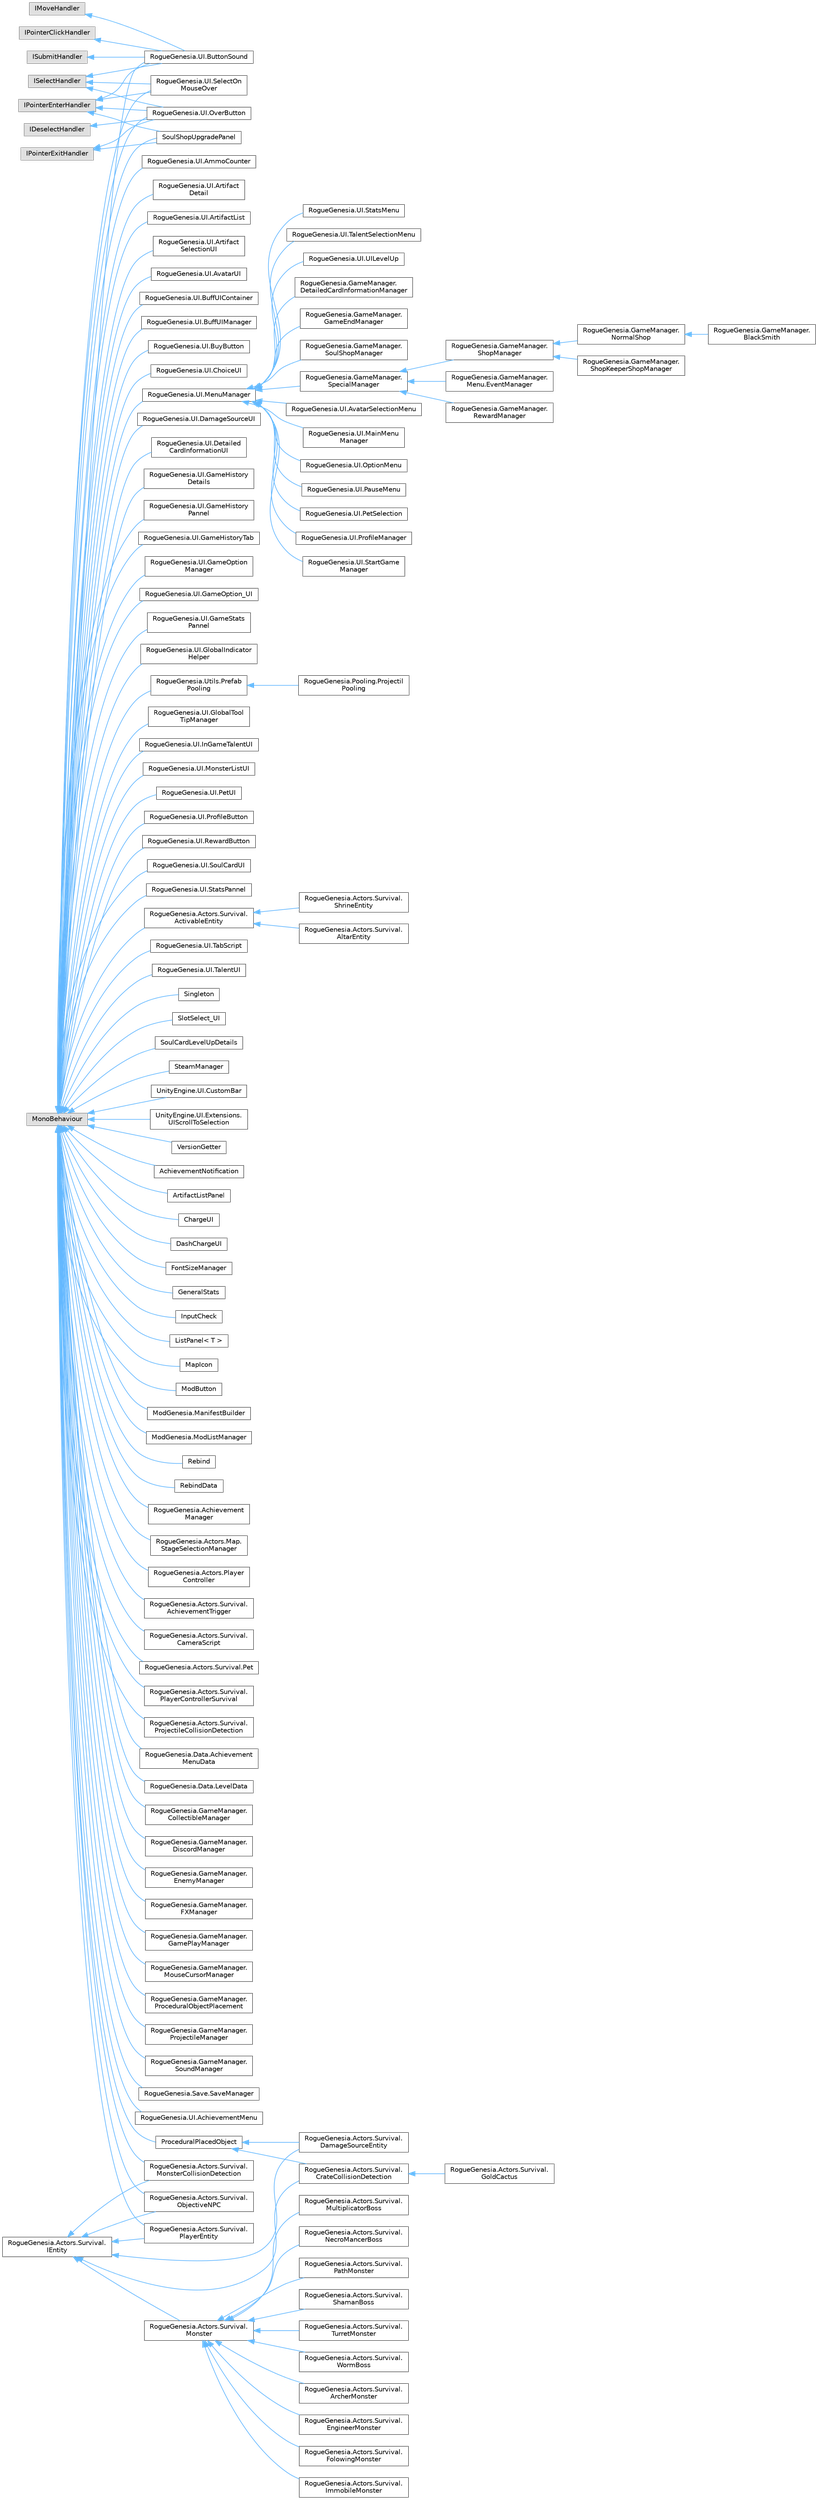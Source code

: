 digraph "Graphical Class Hierarchy"
{
 // LATEX_PDF_SIZE
  bgcolor="transparent";
  edge [fontname=Helvetica,fontsize=10,labelfontname=Helvetica,labelfontsize=10];
  node [fontname=Helvetica,fontsize=10,shape=box,height=0.2,width=0.4];
  rankdir="LR";
  Node0 [label="IDeselectHandler",height=0.2,width=0.4,color="grey60", fillcolor="#E0E0E0", style="filled",tooltip=" "];
  Node0 -> Node1 [dir="back",color="steelblue1",style="solid"];
  Node1 [label="RogueGenesia.UI.OverButton",height=0.2,width=0.4,color="grey40", fillcolor="white", style="filled",URL="$class_rogue_genesia_1_1_u_i_1_1_over_button.html",tooltip=" "];
  Node24 [label="RogueGenesia.Actors.Survival.\lIEntity",height=0.2,width=0.4,color="grey40", fillcolor="white", style="filled",URL="$interface_rogue_genesia_1_1_actors_1_1_survival_1_1_i_entity.html",tooltip=" "];
  Node24 -> Node22 [dir="back",color="steelblue1",style="solid"];
  Node22 [label="RogueGenesia.Actors.Survival.\lCrateCollisionDetection",height=0.2,width=0.4,color="grey40", fillcolor="white", style="filled",URL="$class_rogue_genesia_1_1_actors_1_1_survival_1_1_crate_collision_detection.html",tooltip=" "];
  Node22 -> Node23 [dir="back",color="steelblue1",style="solid"];
  Node23 [label="RogueGenesia.Actors.Survival.\lGoldCactus",height=0.2,width=0.4,color="grey40", fillcolor="white", style="filled",URL="$class_rogue_genesia_1_1_actors_1_1_survival_1_1_gold_cactus.html",tooltip=" "];
  Node24 -> Node25 [dir="back",color="steelblue1",style="solid"];
  Node25 [label="RogueGenesia.Actors.Survival.\lDamageSourceEntity",height=0.2,width=0.4,color="grey40", fillcolor="white", style="filled",URL="$class_rogue_genesia_1_1_actors_1_1_survival_1_1_damage_source_entity.html",tooltip=" "];
  Node24 -> Node26 [dir="back",color="steelblue1",style="solid"];
  Node26 [label="RogueGenesia.Actors.Survival.\lMonster",height=0.2,width=0.4,color="grey40", fillcolor="white", style="filled",URL="$class_rogue_genesia_1_1_actors_1_1_survival_1_1_monster.html",tooltip=" "];
  Node26 -> Node27 [dir="back",color="steelblue1",style="solid"];
  Node27 [label="RogueGenesia.Actors.Survival.\lArcherMonster",height=0.2,width=0.4,color="grey40", fillcolor="white", style="filled",URL="$class_rogue_genesia_1_1_actors_1_1_survival_1_1_archer_monster.html",tooltip=" "];
  Node26 -> Node28 [dir="back",color="steelblue1",style="solid"];
  Node28 [label="RogueGenesia.Actors.Survival.\lEngineerMonster",height=0.2,width=0.4,color="grey40", fillcolor="white", style="filled",URL="$class_rogue_genesia_1_1_actors_1_1_survival_1_1_engineer_monster.html",tooltip=" "];
  Node26 -> Node29 [dir="back",color="steelblue1",style="solid"];
  Node29 [label="RogueGenesia.Actors.Survival.\lFolowingMonster",height=0.2,width=0.4,color="grey40", fillcolor="white", style="filled",URL="$class_rogue_genesia_1_1_actors_1_1_survival_1_1_folowing_monster.html",tooltip=" "];
  Node26 -> Node30 [dir="back",color="steelblue1",style="solid"];
  Node30 [label="RogueGenesia.Actors.Survival.\lImmobileMonster",height=0.2,width=0.4,color="grey40", fillcolor="white", style="filled",URL="$class_rogue_genesia_1_1_actors_1_1_survival_1_1_immobile_monster.html",tooltip=" "];
  Node26 -> Node31 [dir="back",color="steelblue1",style="solid"];
  Node31 [label="RogueGenesia.Actors.Survival.\lMultiplicatorBoss",height=0.2,width=0.4,color="grey40", fillcolor="white", style="filled",URL="$class_rogue_genesia_1_1_actors_1_1_survival_1_1_multiplicator_boss.html",tooltip=" "];
  Node26 -> Node32 [dir="back",color="steelblue1",style="solid"];
  Node32 [label="RogueGenesia.Actors.Survival.\lNecroMancerBoss",height=0.2,width=0.4,color="grey40", fillcolor="white", style="filled",URL="$class_rogue_genesia_1_1_actors_1_1_survival_1_1_necro_mancer_boss.html",tooltip=" "];
  Node26 -> Node33 [dir="back",color="steelblue1",style="solid"];
  Node33 [label="RogueGenesia.Actors.Survival.\lPathMonster",height=0.2,width=0.4,color="grey40", fillcolor="white", style="filled",URL="$class_rogue_genesia_1_1_actors_1_1_survival_1_1_path_monster.html",tooltip=" "];
  Node26 -> Node34 [dir="back",color="steelblue1",style="solid"];
  Node34 [label="RogueGenesia.Actors.Survival.\lShamanBoss",height=0.2,width=0.4,color="grey40", fillcolor="white", style="filled",URL="$class_rogue_genesia_1_1_actors_1_1_survival_1_1_shaman_boss.html",tooltip=" "];
  Node26 -> Node35 [dir="back",color="steelblue1",style="solid"];
  Node35 [label="RogueGenesia.Actors.Survival.\lTurretMonster",height=0.2,width=0.4,color="grey40", fillcolor="white", style="filled",URL="$class_rogue_genesia_1_1_actors_1_1_survival_1_1_turret_monster.html",tooltip=" "];
  Node26 -> Node36 [dir="back",color="steelblue1",style="solid"];
  Node36 [label="RogueGenesia.Actors.Survival.\lWormBoss",height=0.2,width=0.4,color="grey40", fillcolor="white", style="filled",URL="$class_rogue_genesia_1_1_actors_1_1_survival_1_1_worm_boss.html",tooltip=" "];
  Node24 -> Node37 [dir="back",color="steelblue1",style="solid"];
  Node37 [label="RogueGenesia.Actors.Survival.\lMonsterCollisionDetection",height=0.2,width=0.4,color="grey40", fillcolor="white", style="filled",URL="$class_rogue_genesia_1_1_actors_1_1_survival_1_1_monster_collision_detection.html",tooltip=" "];
  Node24 -> Node38 [dir="back",color="steelblue1",style="solid"];
  Node38 [label="RogueGenesia.Actors.Survival.\lObjectiveNPC",height=0.2,width=0.4,color="grey40", fillcolor="white", style="filled",URL="$class_rogue_genesia_1_1_actors_1_1_survival_1_1_objective_n_p_c.html",tooltip=" "];
  Node24 -> Node39 [dir="back",color="steelblue1",style="solid"];
  Node39 [label="RogueGenesia.Actors.Survival.\lPlayerEntity",height=0.2,width=0.4,color="grey40", fillcolor="white", style="filled",URL="$class_rogue_genesia_1_1_actors_1_1_survival_1_1_player_entity.html",tooltip=" "];
  Node4 [label="IMoveHandler",height=0.2,width=0.4,color="grey60", fillcolor="#E0E0E0", style="filled",tooltip=" "];
  Node4 -> Node3 [dir="back",color="steelblue1",style="solid"];
  Node3 [label="RogueGenesia.UI.ButtonSound",height=0.2,width=0.4,color="grey40", fillcolor="white", style="filled",URL="$class_rogue_genesia_1_1_u_i_1_1_button_sound.html",tooltip=" "];
  Node5 [label="IPointerClickHandler",height=0.2,width=0.4,color="grey60", fillcolor="#E0E0E0", style="filled",tooltip=" "];
  Node5 -> Node3 [dir="back",color="steelblue1",style="solid"];
  Node2 [label="IPointerEnterHandler",height=0.2,width=0.4,color="grey60", fillcolor="#E0E0E0", style="filled",tooltip=" "];
  Node2 -> Node3 [dir="back",color="steelblue1",style="solid"];
  Node2 -> Node1 [dir="back",color="steelblue1",style="solid"];
  Node2 -> Node7 [dir="back",color="steelblue1",style="solid"];
  Node7 [label="RogueGenesia.UI.SelectOn\lMouseOver",height=0.2,width=0.4,color="grey40", fillcolor="white", style="filled",URL="$class_rogue_genesia_1_1_u_i_1_1_select_on_mouse_over.html",tooltip=" "];
  Node2 -> Node120 [dir="back",color="steelblue1",style="solid"];
  Node120 [label="SoulShopUpgradePanel",height=0.2,width=0.4,color="grey40", fillcolor="white", style="filled",URL="$class_soul_shop_upgrade_panel.html",tooltip=" "];
  Node121 [label="IPointerExitHandler",height=0.2,width=0.4,color="grey60", fillcolor="#E0E0E0", style="filled",tooltip=" "];
  Node121 -> Node1 [dir="back",color="steelblue1",style="solid"];
  Node121 -> Node120 [dir="back",color="steelblue1",style="solid"];
  Node6 [label="ISelectHandler",height=0.2,width=0.4,color="grey60", fillcolor="#E0E0E0", style="filled",tooltip=" "];
  Node6 -> Node3 [dir="back",color="steelblue1",style="solid"];
  Node6 -> Node1 [dir="back",color="steelblue1",style="solid"];
  Node6 -> Node7 [dir="back",color="steelblue1",style="solid"];
  Node126 [label="ISubmitHandler",height=0.2,width=0.4,color="grey60", fillcolor="#E0E0E0", style="filled",tooltip=" "];
  Node126 -> Node3 [dir="back",color="steelblue1",style="solid"];
  Node8 [label="MonoBehaviour",height=0.2,width=0.4,color="grey60", fillcolor="#E0E0E0", style="filled",tooltip=" "];
  Node8 -> Node9 [dir="back",color="steelblue1",style="solid"];
  Node9 [label="AchievementNotification",height=0.2,width=0.4,color="grey40", fillcolor="white", style="filled",URL="$class_achievement_notification.html",tooltip=" "];
  Node8 -> Node10 [dir="back",color="steelblue1",style="solid"];
  Node10 [label="ArtifactListPanel",height=0.2,width=0.4,color="grey40", fillcolor="white", style="filled",URL="$class_artifact_list_panel.html",tooltip=" "];
  Node8 -> Node11 [dir="back",color="steelblue1",style="solid"];
  Node11 [label="ChargeUI",height=0.2,width=0.4,color="grey40", fillcolor="white", style="filled",URL="$class_charge_u_i.html",tooltip=" "];
  Node8 -> Node12 [dir="back",color="steelblue1",style="solid"];
  Node12 [label="DashChargeUI",height=0.2,width=0.4,color="grey40", fillcolor="white", style="filled",URL="$class_dash_charge_u_i.html",tooltip=" "];
  Node8 -> Node13 [dir="back",color="steelblue1",style="solid"];
  Node13 [label="FontSizeManager",height=0.2,width=0.4,color="grey40", fillcolor="white", style="filled",URL="$class_font_size_manager.html",tooltip=" "];
  Node8 -> Node14 [dir="back",color="steelblue1",style="solid"];
  Node14 [label="GeneralStats",height=0.2,width=0.4,color="grey40", fillcolor="white", style="filled",URL="$class_general_stats.html",tooltip=" "];
  Node8 -> Node15 [dir="back",color="steelblue1",style="solid"];
  Node15 [label="InputCheck",height=0.2,width=0.4,color="grey40", fillcolor="white", style="filled",URL="$class_input_check.html",tooltip=" "];
  Node8 -> Node16 [dir="back",color="steelblue1",style="solid"];
  Node16 [label="ListPanel\< T \>",height=0.2,width=0.4,color="grey40", fillcolor="white", style="filled",URL="$class_list_panel.html",tooltip=" "];
  Node8 -> Node17 [dir="back",color="steelblue1",style="solid"];
  Node17 [label="MapIcon",height=0.2,width=0.4,color="grey40", fillcolor="white", style="filled",URL="$class_map_icon.html",tooltip=" "];
  Node8 -> Node18 [dir="back",color="steelblue1",style="solid"];
  Node18 [label="ModButton",height=0.2,width=0.4,color="grey40", fillcolor="white", style="filled",URL="$class_mod_button.html",tooltip=" "];
  Node8 -> Node19 [dir="back",color="steelblue1",style="solid"];
  Node19 [label="ModGenesia.ManifestBuilder",height=0.2,width=0.4,color="grey40", fillcolor="white", style="filled",URL="$class_mod_genesia_1_1_manifest_builder.html",tooltip=" "];
  Node8 -> Node20 [dir="back",color="steelblue1",style="solid"];
  Node20 [label="ModGenesia.ModListManager",height=0.2,width=0.4,color="grey40", fillcolor="white", style="filled",URL="$class_mod_genesia_1_1_mod_list_manager.html",tooltip=" "];
  Node8 -> Node21 [dir="back",color="steelblue1",style="solid"];
  Node21 [label="ProceduralPlacedObject",height=0.2,width=0.4,color="grey40", fillcolor="white", style="filled",URL="$class_procedural_placed_object.html",tooltip=" "];
  Node21 -> Node22 [dir="back",color="steelblue1",style="solid"];
  Node21 -> Node25 [dir="back",color="steelblue1",style="solid"];
  Node8 -> Node40 [dir="back",color="steelblue1",style="solid"];
  Node40 [label="Rebind",height=0.2,width=0.4,color="grey40", fillcolor="white", style="filled",URL="$class_rebind.html",tooltip=" "];
  Node8 -> Node41 [dir="back",color="steelblue1",style="solid"];
  Node41 [label="RebindData",height=0.2,width=0.4,color="grey40", fillcolor="white", style="filled",URL="$class_rebind_data.html",tooltip=" "];
  Node8 -> Node42 [dir="back",color="steelblue1",style="solid"];
  Node42 [label="RogueGenesia.Achievement\lManager",height=0.2,width=0.4,color="grey40", fillcolor="white", style="filled",URL="$class_rogue_genesia_1_1_achievement_manager.html",tooltip=" "];
  Node8 -> Node43 [dir="back",color="steelblue1",style="solid"];
  Node43 [label="RogueGenesia.Actors.Map.\lStageSelectionManager",height=0.2,width=0.4,color="grey40", fillcolor="white", style="filled",URL="$class_rogue_genesia_1_1_actors_1_1_map_1_1_stage_selection_manager.html",tooltip=" "];
  Node8 -> Node44 [dir="back",color="steelblue1",style="solid"];
  Node44 [label="RogueGenesia.Actors.Player\lController",height=0.2,width=0.4,color="grey40", fillcolor="white", style="filled",URL="$class_rogue_genesia_1_1_actors_1_1_player_controller.html",tooltip=" "];
  Node8 -> Node45 [dir="back",color="steelblue1",style="solid"];
  Node45 [label="RogueGenesia.Actors.Survival.\lAchievementTrigger",height=0.2,width=0.4,color="grey40", fillcolor="white", style="filled",URL="$class_rogue_genesia_1_1_actors_1_1_survival_1_1_achievement_trigger.html",tooltip=" "];
  Node8 -> Node46 [dir="back",color="steelblue1",style="solid"];
  Node46 [label="RogueGenesia.Actors.Survival.\lActivableEntity",height=0.2,width=0.4,color="grey40", fillcolor="white", style="filled",URL="$class_rogue_genesia_1_1_actors_1_1_survival_1_1_activable_entity.html",tooltip=" "];
  Node46 -> Node47 [dir="back",color="steelblue1",style="solid"];
  Node47 [label="RogueGenesia.Actors.Survival.\lAltarEntity",height=0.2,width=0.4,color="grey40", fillcolor="white", style="filled",URL="$class_rogue_genesia_1_1_actors_1_1_survival_1_1_altar_entity.html",tooltip=" "];
  Node46 -> Node48 [dir="back",color="steelblue1",style="solid"];
  Node48 [label="RogueGenesia.Actors.Survival.\lShrineEntity",height=0.2,width=0.4,color="grey40", fillcolor="white", style="filled",URL="$class_rogue_genesia_1_1_actors_1_1_survival_1_1_shrine_entity.html",tooltip=" "];
  Node8 -> Node49 [dir="back",color="steelblue1",style="solid"];
  Node49 [label="RogueGenesia.Actors.Survival.\lCameraScript",height=0.2,width=0.4,color="grey40", fillcolor="white", style="filled",URL="$class_rogue_genesia_1_1_actors_1_1_survival_1_1_camera_script.html",tooltip=" "];
  Node8 -> Node37 [dir="back",color="steelblue1",style="solid"];
  Node8 -> Node38 [dir="back",color="steelblue1",style="solid"];
  Node8 -> Node50 [dir="back",color="steelblue1",style="solid"];
  Node50 [label="RogueGenesia.Actors.Survival.Pet",height=0.2,width=0.4,color="grey40", fillcolor="white", style="filled",URL="$class_rogue_genesia_1_1_actors_1_1_survival_1_1_pet.html",tooltip=" "];
  Node8 -> Node51 [dir="back",color="steelblue1",style="solid"];
  Node51 [label="RogueGenesia.Actors.Survival.\lPlayerControllerSurvival",height=0.2,width=0.4,color="grey40", fillcolor="white", style="filled",URL="$class_rogue_genesia_1_1_actors_1_1_survival_1_1_player_controller_survival.html",tooltip=" "];
  Node8 -> Node39 [dir="back",color="steelblue1",style="solid"];
  Node8 -> Node52 [dir="back",color="steelblue1",style="solid"];
  Node52 [label="RogueGenesia.Actors.Survival.\lProjectileCollisionDetection",height=0.2,width=0.4,color="grey40", fillcolor="white", style="filled",URL="$class_rogue_genesia_1_1_actors_1_1_survival_1_1_projectile_collision_detection.html",tooltip=" "];
  Node8 -> Node53 [dir="back",color="steelblue1",style="solid"];
  Node53 [label="RogueGenesia.Data.Achievement\lMenuData",height=0.2,width=0.4,color="grey40", fillcolor="white", style="filled",URL="$class_rogue_genesia_1_1_data_1_1_achievement_menu_data.html",tooltip=" "];
  Node8 -> Node54 [dir="back",color="steelblue1",style="solid"];
  Node54 [label="RogueGenesia.Data.LevelData",height=0.2,width=0.4,color="grey40", fillcolor="white", style="filled",URL="$class_rogue_genesia_1_1_data_1_1_level_data.html",tooltip=" "];
  Node8 -> Node55 [dir="back",color="steelblue1",style="solid"];
  Node55 [label="RogueGenesia.GameManager.\lCollectibleManager",height=0.2,width=0.4,color="grey40", fillcolor="white", style="filled",URL="$class_rogue_genesia_1_1_game_manager_1_1_collectible_manager.html",tooltip=" "];
  Node8 -> Node56 [dir="back",color="steelblue1",style="solid"];
  Node56 [label="RogueGenesia.GameManager.\lDiscordManager",height=0.2,width=0.4,color="grey40", fillcolor="white", style="filled",URL="$class_rogue_genesia_1_1_game_manager_1_1_discord_manager.html",tooltip=" "];
  Node8 -> Node57 [dir="back",color="steelblue1",style="solid"];
  Node57 [label="RogueGenesia.GameManager.\lEnemyManager",height=0.2,width=0.4,color="grey40", fillcolor="white", style="filled",URL="$class_rogue_genesia_1_1_game_manager_1_1_enemy_manager.html",tooltip=" "];
  Node8 -> Node58 [dir="back",color="steelblue1",style="solid"];
  Node58 [label="RogueGenesia.GameManager.\lFXManager",height=0.2,width=0.4,color="grey40", fillcolor="white", style="filled",URL="$class_rogue_genesia_1_1_game_manager_1_1_f_x_manager.html",tooltip=" "];
  Node8 -> Node59 [dir="back",color="steelblue1",style="solid"];
  Node59 [label="RogueGenesia.GameManager.\lGamePlayManager",height=0.2,width=0.4,color="grey40", fillcolor="white", style="filled",URL="$class_rogue_genesia_1_1_game_manager_1_1_game_play_manager.html",tooltip=" "];
  Node8 -> Node60 [dir="back",color="steelblue1",style="solid"];
  Node60 [label="RogueGenesia.GameManager.\lMouseCursorManager",height=0.2,width=0.4,color="grey40", fillcolor="white", style="filled",URL="$class_rogue_genesia_1_1_game_manager_1_1_mouse_cursor_manager.html",tooltip=" "];
  Node8 -> Node61 [dir="back",color="steelblue1",style="solid"];
  Node61 [label="RogueGenesia.GameManager.\lProceduralObjectPlacement",height=0.2,width=0.4,color="grey40", fillcolor="white", style="filled",URL="$class_rogue_genesia_1_1_game_manager_1_1_procedural_object_placement.html",tooltip=" "];
  Node8 -> Node62 [dir="back",color="steelblue1",style="solid"];
  Node62 [label="RogueGenesia.GameManager.\lProjectileManager",height=0.2,width=0.4,color="grey40", fillcolor="white", style="filled",URL="$class_rogue_genesia_1_1_game_manager_1_1_projectile_manager.html",tooltip=" "];
  Node8 -> Node63 [dir="back",color="steelblue1",style="solid"];
  Node63 [label="RogueGenesia.GameManager.\lSoundManager",height=0.2,width=0.4,color="grey40", fillcolor="white", style="filled",URL="$class_rogue_genesia_1_1_game_manager_1_1_sound_manager.html",tooltip=" "];
  Node8 -> Node64 [dir="back",color="steelblue1",style="solid"];
  Node64 [label="RogueGenesia.Save.SaveManager",height=0.2,width=0.4,color="grey40", fillcolor="white", style="filled",URL="$class_rogue_genesia_1_1_save_1_1_save_manager.html",tooltip=" "];
  Node8 -> Node65 [dir="back",color="steelblue1",style="solid"];
  Node65 [label="RogueGenesia.UI.AchievementMenu",height=0.2,width=0.4,color="grey40", fillcolor="white", style="filled",URL="$class_rogue_genesia_1_1_u_i_1_1_achievement_menu.html",tooltip=" "];
  Node8 -> Node66 [dir="back",color="steelblue1",style="solid"];
  Node66 [label="RogueGenesia.UI.AmmoCounter",height=0.2,width=0.4,color="grey40", fillcolor="white", style="filled",URL="$class_rogue_genesia_1_1_u_i_1_1_ammo_counter.html",tooltip=" "];
  Node8 -> Node67 [dir="back",color="steelblue1",style="solid"];
  Node67 [label="RogueGenesia.UI.Artifact\lDetail",height=0.2,width=0.4,color="grey40", fillcolor="white", style="filled",URL="$class_rogue_genesia_1_1_u_i_1_1_artifact_detail.html",tooltip=" "];
  Node8 -> Node68 [dir="back",color="steelblue1",style="solid"];
  Node68 [label="RogueGenesia.UI.ArtifactList",height=0.2,width=0.4,color="grey40", fillcolor="white", style="filled",URL="$class_rogue_genesia_1_1_u_i_1_1_artifact_list.html",tooltip=" "];
  Node8 -> Node69 [dir="back",color="steelblue1",style="solid"];
  Node69 [label="RogueGenesia.UI.Artifact\lSelectionUI",height=0.2,width=0.4,color="grey40", fillcolor="white", style="filled",URL="$class_rogue_genesia_1_1_u_i_1_1_artifact_selection_u_i.html",tooltip=" "];
  Node8 -> Node70 [dir="back",color="steelblue1",style="solid"];
  Node70 [label="RogueGenesia.UI.AvatarUI",height=0.2,width=0.4,color="grey40", fillcolor="white", style="filled",URL="$class_rogue_genesia_1_1_u_i_1_1_avatar_u_i.html",tooltip=" "];
  Node8 -> Node71 [dir="back",color="steelblue1",style="solid"];
  Node71 [label="RogueGenesia.UI.BuffUIContainer",height=0.2,width=0.4,color="grey40", fillcolor="white", style="filled",URL="$class_rogue_genesia_1_1_u_i_1_1_buff_u_i_container.html",tooltip=" "];
  Node8 -> Node72 [dir="back",color="steelblue1",style="solid"];
  Node72 [label="RogueGenesia.UI.BuffUIManager",height=0.2,width=0.4,color="grey40", fillcolor="white", style="filled",URL="$class_rogue_genesia_1_1_u_i_1_1_buff_u_i_manager.html",tooltip=" "];
  Node8 -> Node3 [dir="back",color="steelblue1",style="solid"];
  Node8 -> Node73 [dir="back",color="steelblue1",style="solid"];
  Node73 [label="RogueGenesia.UI.BuyButton",height=0.2,width=0.4,color="grey40", fillcolor="white", style="filled",URL="$class_rogue_genesia_1_1_u_i_1_1_buy_button.html",tooltip=" "];
  Node8 -> Node74 [dir="back",color="steelblue1",style="solid"];
  Node74 [label="RogueGenesia.UI.ChoiceUI",height=0.2,width=0.4,color="grey40", fillcolor="white", style="filled",URL="$class_rogue_genesia_1_1_u_i_1_1_choice_u_i.html",tooltip=" "];
  Node8 -> Node75 [dir="back",color="steelblue1",style="solid"];
  Node75 [label="RogueGenesia.UI.DamageSourceUI",height=0.2,width=0.4,color="grey40", fillcolor="white", style="filled",URL="$class_rogue_genesia_1_1_u_i_1_1_damage_source_u_i.html",tooltip=" "];
  Node8 -> Node76 [dir="back",color="steelblue1",style="solid"];
  Node76 [label="RogueGenesia.UI.Detailed\lCardInformationUI",height=0.2,width=0.4,color="grey40", fillcolor="white", style="filled",URL="$class_rogue_genesia_1_1_u_i_1_1_detailed_card_information_u_i.html",tooltip=" "];
  Node8 -> Node77 [dir="back",color="steelblue1",style="solid"];
  Node77 [label="RogueGenesia.UI.GameHistory\lDetails",height=0.2,width=0.4,color="grey40", fillcolor="white", style="filled",URL="$class_rogue_genesia_1_1_u_i_1_1_game_history_details.html",tooltip=" "];
  Node8 -> Node78 [dir="back",color="steelblue1",style="solid"];
  Node78 [label="RogueGenesia.UI.GameHistory\lPannel",height=0.2,width=0.4,color="grey40", fillcolor="white", style="filled",URL="$class_rogue_genesia_1_1_u_i_1_1_game_history_pannel.html",tooltip=" "];
  Node8 -> Node79 [dir="back",color="steelblue1",style="solid"];
  Node79 [label="RogueGenesia.UI.GameHistoryTab",height=0.2,width=0.4,color="grey40", fillcolor="white", style="filled",URL="$class_rogue_genesia_1_1_u_i_1_1_game_history_tab.html",tooltip=" "];
  Node8 -> Node80 [dir="back",color="steelblue1",style="solid"];
  Node80 [label="RogueGenesia.UI.GameOption\lManager",height=0.2,width=0.4,color="grey40", fillcolor="white", style="filled",URL="$class_rogue_genesia_1_1_u_i_1_1_game_option_manager.html",tooltip=" "];
  Node8 -> Node81 [dir="back",color="steelblue1",style="solid"];
  Node81 [label="RogueGenesia.UI.GameOption_UI",height=0.2,width=0.4,color="grey40", fillcolor="white", style="filled",URL="$class_rogue_genesia_1_1_u_i_1_1_game_option___u_i.html",tooltip=" "];
  Node8 -> Node82 [dir="back",color="steelblue1",style="solid"];
  Node82 [label="RogueGenesia.UI.GameStats\lPannel",height=0.2,width=0.4,color="grey40", fillcolor="white", style="filled",URL="$class_rogue_genesia_1_1_u_i_1_1_game_stats_pannel.html",tooltip=" "];
  Node8 -> Node83 [dir="back",color="steelblue1",style="solid"];
  Node83 [label="RogueGenesia.UI.GlobalIndicator\lHelper",height=0.2,width=0.4,color="grey40", fillcolor="white", style="filled",URL="$class_rogue_genesia_1_1_u_i_1_1_global_indicator_helper.html",tooltip=" "];
  Node8 -> Node84 [dir="back",color="steelblue1",style="solid"];
  Node84 [label="RogueGenesia.UI.GlobalTool\lTipManager",height=0.2,width=0.4,color="grey40", fillcolor="white", style="filled",URL="$class_rogue_genesia_1_1_u_i_1_1_global_tool_tip_manager.html",tooltip=" "];
  Node8 -> Node85 [dir="back",color="steelblue1",style="solid"];
  Node85 [label="RogueGenesia.UI.InGameTalentUI",height=0.2,width=0.4,color="grey40", fillcolor="white", style="filled",URL="$class_rogue_genesia_1_1_u_i_1_1_in_game_talent_u_i.html",tooltip=" "];
  Node8 -> Node86 [dir="back",color="steelblue1",style="solid"];
  Node86 [label="RogueGenesia.UI.MenuManager",height=0.2,width=0.4,color="grey40", fillcolor="white", style="filled",URL="$class_rogue_genesia_1_1_u_i_1_1_menu_manager.html",tooltip=" "];
  Node86 -> Node87 [dir="back",color="steelblue1",style="solid"];
  Node87 [label="RogueGenesia.GameManager.\lDetailedCardInformationManager",height=0.2,width=0.4,color="grey40", fillcolor="white", style="filled",URL="$class_rogue_genesia_1_1_game_manager_1_1_detailed_card_information_manager.html",tooltip=" "];
  Node86 -> Node88 [dir="back",color="steelblue1",style="solid"];
  Node88 [label="RogueGenesia.GameManager.\lGameEndManager",height=0.2,width=0.4,color="grey40", fillcolor="white", style="filled",URL="$class_rogue_genesia_1_1_game_manager_1_1_game_end_manager.html",tooltip=" "];
  Node86 -> Node89 [dir="back",color="steelblue1",style="solid"];
  Node89 [label="RogueGenesia.GameManager.\lSoulShopManager",height=0.2,width=0.4,color="grey40", fillcolor="white", style="filled",URL="$class_rogue_genesia_1_1_game_manager_1_1_soul_shop_manager.html",tooltip=" "];
  Node86 -> Node90 [dir="back",color="steelblue1",style="solid"];
  Node90 [label="RogueGenesia.GameManager.\lSpecialManager",height=0.2,width=0.4,color="grey40", fillcolor="white", style="filled",URL="$class_rogue_genesia_1_1_game_manager_1_1_special_manager.html",tooltip=" "];
  Node90 -> Node91 [dir="back",color="steelblue1",style="solid"];
  Node91 [label="RogueGenesia.GameManager.\lMenu.EventManager",height=0.2,width=0.4,color="grey40", fillcolor="white", style="filled",URL="$class_rogue_genesia_1_1_game_manager_1_1_menu_1_1_event_manager.html",tooltip=" "];
  Node90 -> Node92 [dir="back",color="steelblue1",style="solid"];
  Node92 [label="RogueGenesia.GameManager.\lRewardManager",height=0.2,width=0.4,color="grey40", fillcolor="white", style="filled",URL="$class_rogue_genesia_1_1_game_manager_1_1_reward_manager.html",tooltip=" "];
  Node90 -> Node93 [dir="back",color="steelblue1",style="solid"];
  Node93 [label="RogueGenesia.GameManager.\lShopManager",height=0.2,width=0.4,color="grey40", fillcolor="white", style="filled",URL="$class_rogue_genesia_1_1_game_manager_1_1_shop_manager.html",tooltip=" "];
  Node93 -> Node94 [dir="back",color="steelblue1",style="solid"];
  Node94 [label="RogueGenesia.GameManager.\lNormalShop",height=0.2,width=0.4,color="grey40", fillcolor="white", style="filled",URL="$class_rogue_genesia_1_1_game_manager_1_1_normal_shop.html",tooltip=" "];
  Node94 -> Node95 [dir="back",color="steelblue1",style="solid"];
  Node95 [label="RogueGenesia.GameManager.\lBlackSmith",height=0.2,width=0.4,color="grey40", fillcolor="white", style="filled",URL="$class_rogue_genesia_1_1_game_manager_1_1_black_smith.html",tooltip=" "];
  Node93 -> Node96 [dir="back",color="steelblue1",style="solid"];
  Node96 [label="RogueGenesia.GameManager.\lShopKeeperShopManager",height=0.2,width=0.4,color="grey40", fillcolor="white", style="filled",URL="$class_rogue_genesia_1_1_game_manager_1_1_shop_keeper_shop_manager.html",tooltip=" "];
  Node86 -> Node97 [dir="back",color="steelblue1",style="solid"];
  Node97 [label="RogueGenesia.UI.AvatarSelectionMenu",height=0.2,width=0.4,color="grey40", fillcolor="white", style="filled",URL="$class_rogue_genesia_1_1_u_i_1_1_avatar_selection_menu.html",tooltip=" "];
  Node86 -> Node98 [dir="back",color="steelblue1",style="solid"];
  Node98 [label="RogueGenesia.UI.MainMenu\lManager",height=0.2,width=0.4,color="grey40", fillcolor="white", style="filled",URL="$class_rogue_genesia_1_1_u_i_1_1_main_menu_manager.html",tooltip=" "];
  Node86 -> Node99 [dir="back",color="steelblue1",style="solid"];
  Node99 [label="RogueGenesia.UI.OptionMenu",height=0.2,width=0.4,color="grey40", fillcolor="white", style="filled",URL="$class_rogue_genesia_1_1_u_i_1_1_option_menu.html",tooltip=" "];
  Node86 -> Node100 [dir="back",color="steelblue1",style="solid"];
  Node100 [label="RogueGenesia.UI.PauseMenu",height=0.2,width=0.4,color="grey40", fillcolor="white", style="filled",URL="$class_rogue_genesia_1_1_u_i_1_1_pause_menu.html",tooltip=" "];
  Node86 -> Node101 [dir="back",color="steelblue1",style="solid"];
  Node101 [label="RogueGenesia.UI.PetSelection",height=0.2,width=0.4,color="grey40", fillcolor="white", style="filled",URL="$class_rogue_genesia_1_1_u_i_1_1_pet_selection.html",tooltip=" "];
  Node86 -> Node102 [dir="back",color="steelblue1",style="solid"];
  Node102 [label="RogueGenesia.UI.ProfileManager",height=0.2,width=0.4,color="grey40", fillcolor="white", style="filled",URL="$class_rogue_genesia_1_1_u_i_1_1_profile_manager.html",tooltip=" "];
  Node86 -> Node103 [dir="back",color="steelblue1",style="solid"];
  Node103 [label="RogueGenesia.UI.StartGame\lManager",height=0.2,width=0.4,color="grey40", fillcolor="white", style="filled",URL="$class_rogue_genesia_1_1_u_i_1_1_start_game_manager.html",tooltip=" "];
  Node86 -> Node104 [dir="back",color="steelblue1",style="solid"];
  Node104 [label="RogueGenesia.UI.StatsMenu",height=0.2,width=0.4,color="grey40", fillcolor="white", style="filled",URL="$class_rogue_genesia_1_1_u_i_1_1_stats_menu.html",tooltip=" "];
  Node86 -> Node105 [dir="back",color="steelblue1",style="solid"];
  Node105 [label="RogueGenesia.UI.TalentSelectionMenu",height=0.2,width=0.4,color="grey40", fillcolor="white", style="filled",URL="$class_rogue_genesia_1_1_u_i_1_1_talent_selection_menu.html",tooltip=" "];
  Node86 -> Node106 [dir="back",color="steelblue1",style="solid"];
  Node106 [label="RogueGenesia.UI.UILevelUp",height=0.2,width=0.4,color="grey40", fillcolor="white", style="filled",URL="$class_rogue_genesia_1_1_u_i_1_1_u_i_level_up.html",tooltip=" "];
  Node8 -> Node107 [dir="back",color="steelblue1",style="solid"];
  Node107 [label="RogueGenesia.UI.MonsterListUI",height=0.2,width=0.4,color="grey40", fillcolor="white", style="filled",URL="$class_rogue_genesia_1_1_u_i_1_1_monster_list_u_i.html",tooltip=" "];
  Node8 -> Node1 [dir="back",color="steelblue1",style="solid"];
  Node8 -> Node108 [dir="back",color="steelblue1",style="solid"];
  Node108 [label="RogueGenesia.UI.PetUI",height=0.2,width=0.4,color="grey40", fillcolor="white", style="filled",URL="$class_rogue_genesia_1_1_u_i_1_1_pet_u_i.html",tooltip=" "];
  Node8 -> Node109 [dir="back",color="steelblue1",style="solid"];
  Node109 [label="RogueGenesia.UI.ProfileButton",height=0.2,width=0.4,color="grey40", fillcolor="white", style="filled",URL="$class_rogue_genesia_1_1_u_i_1_1_profile_button.html",tooltip=" "];
  Node8 -> Node110 [dir="back",color="steelblue1",style="solid"];
  Node110 [label="RogueGenesia.UI.RewardButton",height=0.2,width=0.4,color="grey40", fillcolor="white", style="filled",URL="$class_rogue_genesia_1_1_u_i_1_1_reward_button.html",tooltip=" "];
  Node8 -> Node7 [dir="back",color="steelblue1",style="solid"];
  Node8 -> Node111 [dir="back",color="steelblue1",style="solid"];
  Node111 [label="RogueGenesia.UI.SoulCardUI",height=0.2,width=0.4,color="grey40", fillcolor="white", style="filled",URL="$class_rogue_genesia_1_1_u_i_1_1_soul_card_u_i.html",tooltip=" "];
  Node8 -> Node112 [dir="back",color="steelblue1",style="solid"];
  Node112 [label="RogueGenesia.UI.StatsPannel",height=0.2,width=0.4,color="grey40", fillcolor="white", style="filled",URL="$class_rogue_genesia_1_1_u_i_1_1_stats_pannel.html",tooltip=" "];
  Node8 -> Node113 [dir="back",color="steelblue1",style="solid"];
  Node113 [label="RogueGenesia.UI.TabScript",height=0.2,width=0.4,color="grey40", fillcolor="white", style="filled",URL="$class_rogue_genesia_1_1_u_i_1_1_tab_script.html",tooltip=" "];
  Node8 -> Node114 [dir="back",color="steelblue1",style="solid"];
  Node114 [label="RogueGenesia.UI.TalentUI",height=0.2,width=0.4,color="grey40", fillcolor="white", style="filled",URL="$class_rogue_genesia_1_1_u_i_1_1_talent_u_i.html",tooltip=" "];
  Node8 -> Node115 [dir="back",color="steelblue1",style="solid"];
  Node115 [label="RogueGenesia.Utils.Prefab\lPooling",height=0.2,width=0.4,color="grey40", fillcolor="white", style="filled",URL="$class_rogue_genesia_1_1_utils_1_1_prefab_pooling.html",tooltip=" "];
  Node115 -> Node116 [dir="back",color="steelblue1",style="solid"];
  Node116 [label="RogueGenesia.Pooling.Projectil\lPooling",height=0.2,width=0.4,color="grey40", fillcolor="white", style="filled",URL="$class_rogue_genesia_1_1_pooling_1_1_projectil_pooling.html",tooltip=" "];
  Node8 -> Node117 [dir="back",color="steelblue1",style="solid"];
  Node117 [label="Singleton",height=0.2,width=0.4,color="grey40", fillcolor="white", style="filled",URL="$class_singleton.html",tooltip=" "];
  Node8 -> Node118 [dir="back",color="steelblue1",style="solid"];
  Node118 [label="SlotSelect_UI",height=0.2,width=0.4,color="grey40", fillcolor="white", style="filled",URL="$class_slot_select___u_i.html",tooltip=" "];
  Node8 -> Node119 [dir="back",color="steelblue1",style="solid"];
  Node119 [label="SoulCardLevelUpDetails",height=0.2,width=0.4,color="grey40", fillcolor="white", style="filled",URL="$class_soul_card_level_up_details.html",tooltip=" "];
  Node8 -> Node120 [dir="back",color="steelblue1",style="solid"];
  Node8 -> Node122 [dir="back",color="steelblue1",style="solid"];
  Node122 [label="SteamManager",height=0.2,width=0.4,color="grey40", fillcolor="white", style="filled",URL="$class_steam_manager.html",tooltip=" "];
  Node8 -> Node123 [dir="back",color="steelblue1",style="solid"];
  Node123 [label="UnityEngine.UI.CustomBar",height=0.2,width=0.4,color="grey40", fillcolor="white", style="filled",URL="$class_unity_engine_1_1_u_i_1_1_custom_bar.html",tooltip="A standard slider that can be moved between a minimum and maximum value."];
  Node8 -> Node124 [dir="back",color="steelblue1",style="solid"];
  Node124 [label="UnityEngine.UI.Extensions.\lUIScrollToSelection",height=0.2,width=0.4,color="grey40", fillcolor="white", style="filled",URL="$class_unity_engine_1_1_u_i_1_1_extensions_1_1_u_i_scroll_to_selection.html",tooltip=" "];
  Node8 -> Node125 [dir="back",color="steelblue1",style="solid"];
  Node125 [label="VersionGetter",height=0.2,width=0.4,color="grey40", fillcolor="white", style="filled",URL="$class_version_getter.html",tooltip=" "];
}
